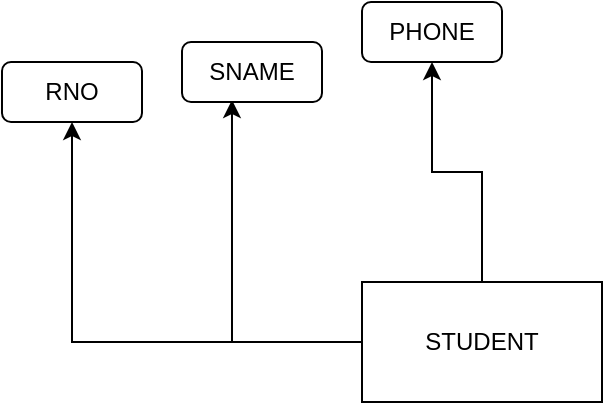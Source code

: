 <mxfile version="20.3.6" type="github">
  <diagram id="R2lEEEUBdFMjLlhIrx00" name="Page-1">
    <mxGraphModel dx="1179" dy="663" grid="1" gridSize="10" guides="1" tooltips="1" connect="1" arrows="1" fold="1" page="1" pageScale="1" pageWidth="850" pageHeight="1100" math="0" shadow="0" extFonts="Permanent Marker^https://fonts.googleapis.com/css?family=Permanent+Marker">
      <root>
        <mxCell id="0" />
        <mxCell id="1" parent="0" />
        <mxCell id="kaWW13RcvYhWk94CGhAO-5" style="edgeStyle=orthogonalEdgeStyle;rounded=0;orthogonalLoop=1;jettySize=auto;html=1;exitX=0;exitY=0.5;exitDx=0;exitDy=0;entryX=0.5;entryY=1;entryDx=0;entryDy=0;" edge="1" parent="1" source="kaWW13RcvYhWk94CGhAO-1" target="kaWW13RcvYhWk94CGhAO-2">
          <mxGeometry relative="1" as="geometry" />
        </mxCell>
        <mxCell id="kaWW13RcvYhWk94CGhAO-6" style="edgeStyle=orthogonalEdgeStyle;rounded=0;orthogonalLoop=1;jettySize=auto;html=1;entryX=0.357;entryY=0.967;entryDx=0;entryDy=0;entryPerimeter=0;" edge="1" parent="1" source="kaWW13RcvYhWk94CGhAO-1" target="kaWW13RcvYhWk94CGhAO-3">
          <mxGeometry relative="1" as="geometry" />
        </mxCell>
        <mxCell id="kaWW13RcvYhWk94CGhAO-7" style="edgeStyle=orthogonalEdgeStyle;rounded=0;orthogonalLoop=1;jettySize=auto;html=1;entryX=0.5;entryY=1;entryDx=0;entryDy=0;" edge="1" parent="1" source="kaWW13RcvYhWk94CGhAO-1" target="kaWW13RcvYhWk94CGhAO-4">
          <mxGeometry relative="1" as="geometry" />
        </mxCell>
        <mxCell id="kaWW13RcvYhWk94CGhAO-1" value="STUDENT" style="rounded=0;whiteSpace=wrap;html=1;" vertex="1" parent="1">
          <mxGeometry x="240" y="300" width="120" height="60" as="geometry" />
        </mxCell>
        <mxCell id="kaWW13RcvYhWk94CGhAO-2" value="RNO" style="rounded=1;whiteSpace=wrap;html=1;" vertex="1" parent="1">
          <mxGeometry x="60" y="190" width="70" height="30" as="geometry" />
        </mxCell>
        <mxCell id="kaWW13RcvYhWk94CGhAO-3" value="SNAME" style="rounded=1;whiteSpace=wrap;html=1;" vertex="1" parent="1">
          <mxGeometry x="150" y="180" width="70" height="30" as="geometry" />
        </mxCell>
        <mxCell id="kaWW13RcvYhWk94CGhAO-4" value="PHONE" style="rounded=1;whiteSpace=wrap;html=1;" vertex="1" parent="1">
          <mxGeometry x="240" y="160" width="70" height="30" as="geometry" />
        </mxCell>
      </root>
    </mxGraphModel>
  </diagram>
</mxfile>
